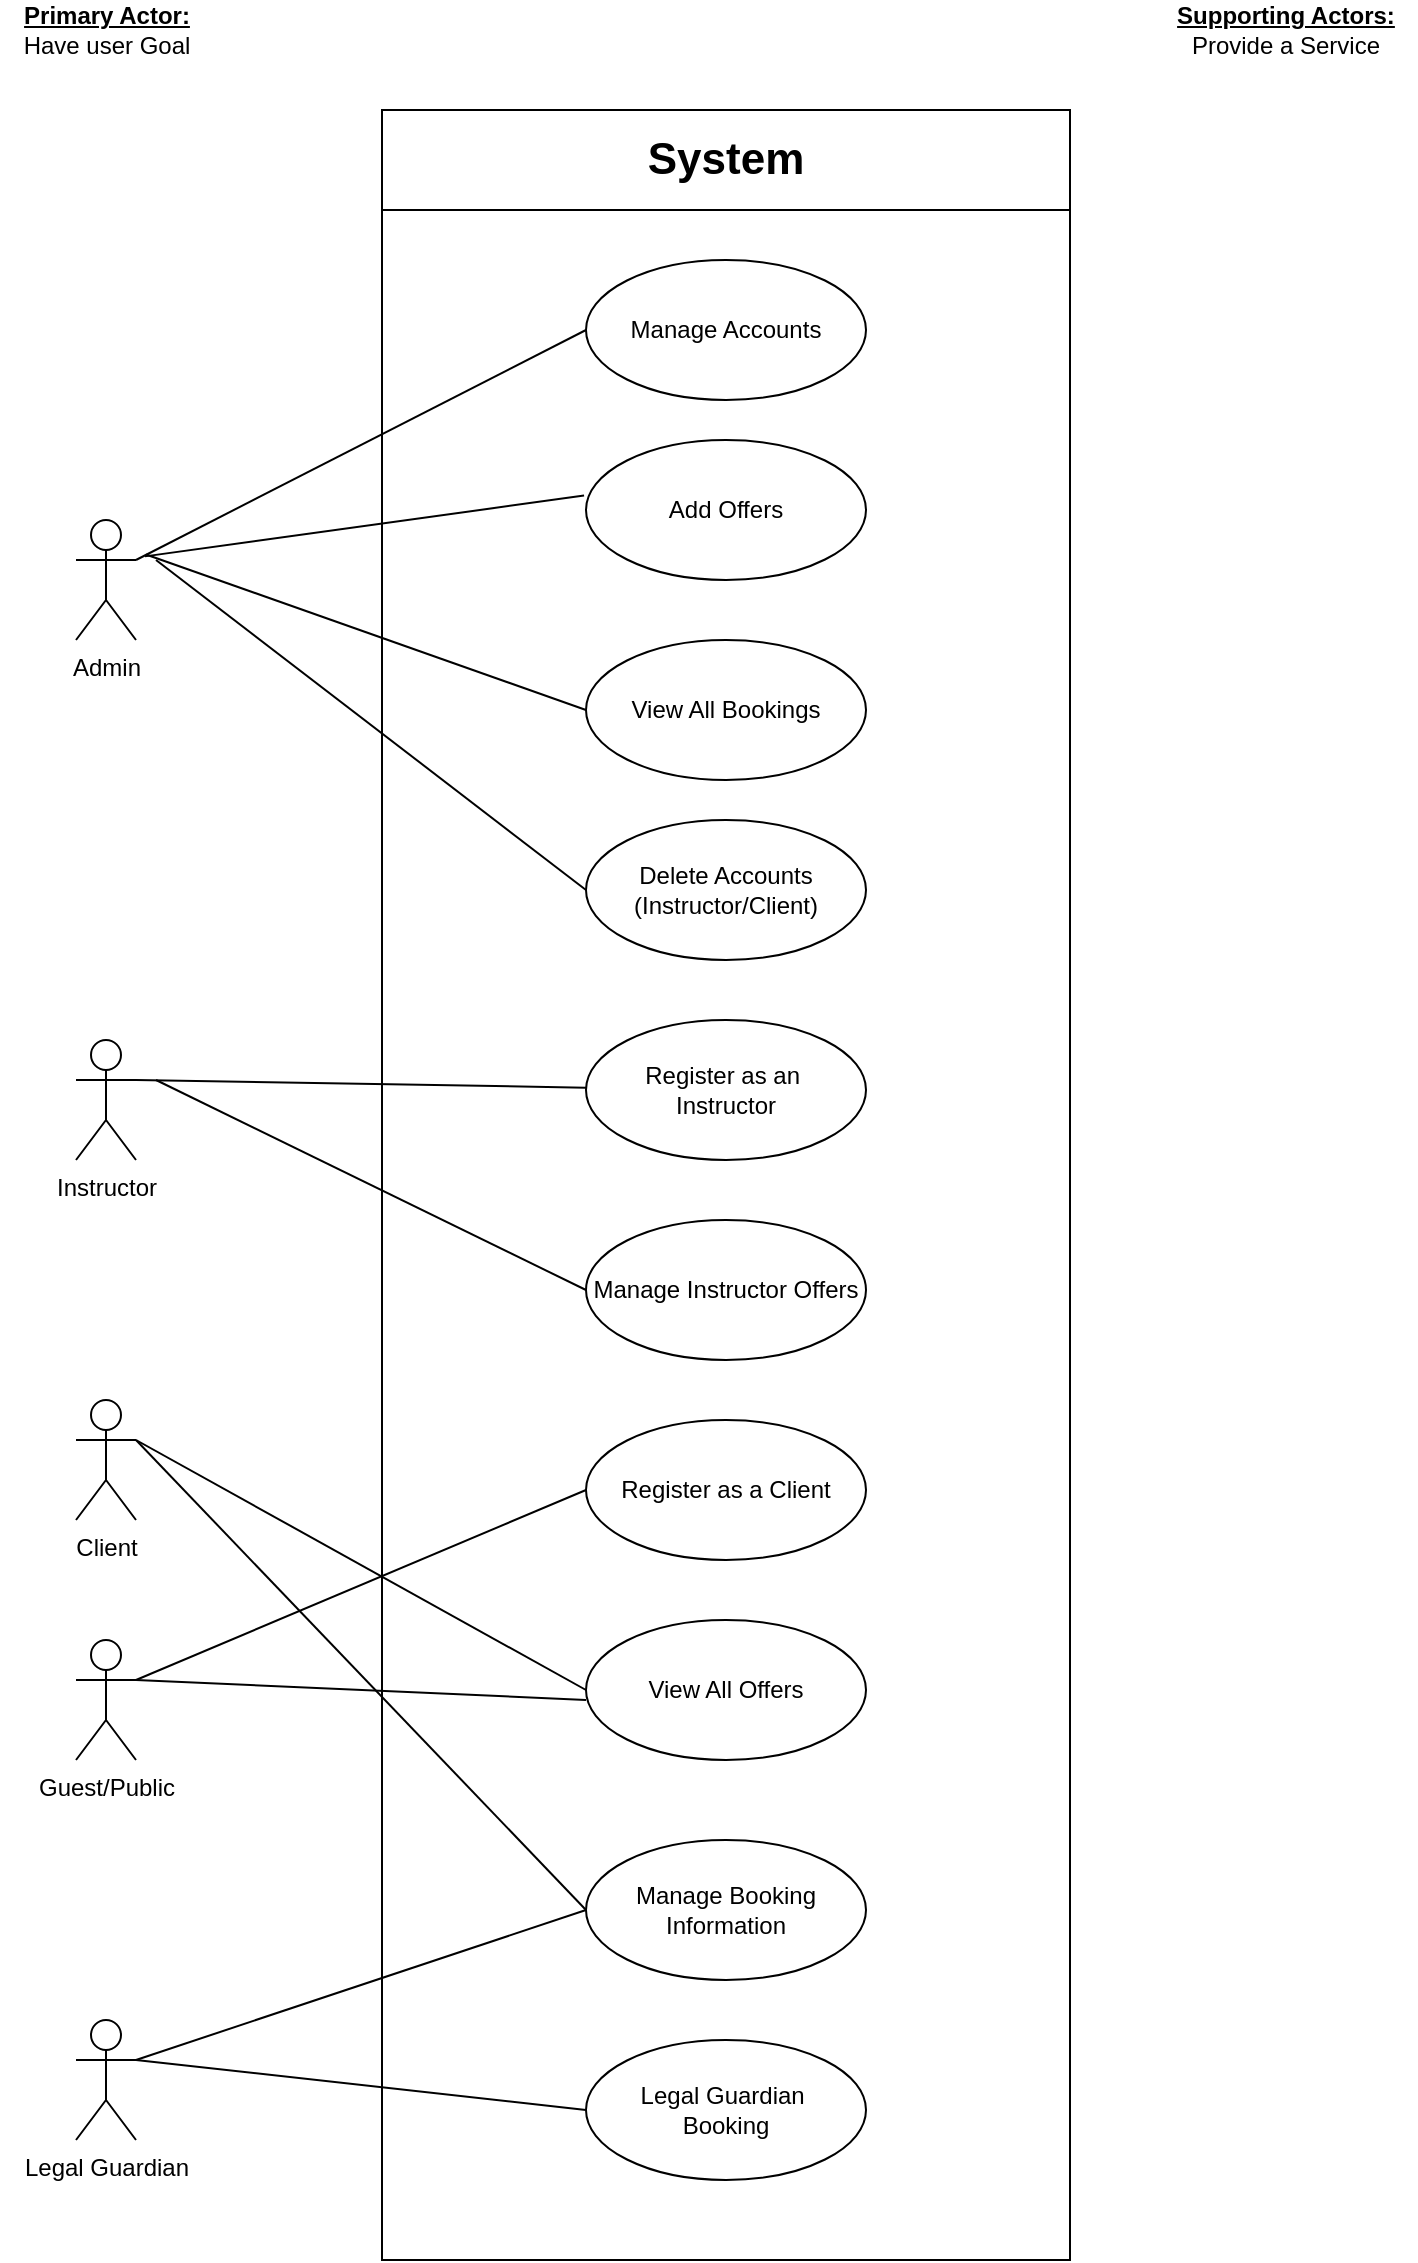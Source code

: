 <mxfile version="24.7.17">
  <diagram id="C5RBs43oDa-KdzZeNtuy" name="Page-1">
    <mxGraphModel dx="1577" dy="848" grid="1" gridSize="10" guides="1" tooltips="1" connect="1" arrows="1" fold="1" page="1" pageScale="1" pageWidth="1400" pageHeight="1000" math="0" shadow="0">
      <root>
        <mxCell id="WIyWlLk6GJQsqaUBKTNV-0" />
        <mxCell id="WIyWlLk6GJQsqaUBKTNV-1" parent="WIyWlLk6GJQsqaUBKTNV-0" />
        <mxCell id="mQmrwtkZe6jk-D40ziMX-0" value="&lt;font style=&quot;font-size: 22px;&quot;&gt;System&lt;/font&gt;" style="swimlane;whiteSpace=wrap;html=1;startSize=50;" vertex="1" parent="WIyWlLk6GJQsqaUBKTNV-1">
          <mxGeometry x="523" y="155" width="344" height="1075" as="geometry" />
        </mxCell>
        <mxCell id="mQmrwtkZe6jk-D40ziMX-4" value="Manage Accounts" style="ellipse;whiteSpace=wrap;html=1;" vertex="1" parent="mQmrwtkZe6jk-D40ziMX-0">
          <mxGeometry x="102" y="75" width="140" height="70" as="geometry" />
        </mxCell>
        <mxCell id="mQmrwtkZe6jk-D40ziMX-5" value="Add Offers" style="ellipse;whiteSpace=wrap;html=1;" vertex="1" parent="mQmrwtkZe6jk-D40ziMX-0">
          <mxGeometry x="102" y="165" width="140" height="70" as="geometry" />
        </mxCell>
        <mxCell id="mQmrwtkZe6jk-D40ziMX-7" value="View All Bookings" style="ellipse;whiteSpace=wrap;html=1;" vertex="1" parent="mQmrwtkZe6jk-D40ziMX-0">
          <mxGeometry x="102" y="265" width="140" height="70" as="geometry" />
        </mxCell>
        <mxCell id="mQmrwtkZe6jk-D40ziMX-8" value="Delete Accounts&lt;div&gt;(Instructor/Client)&lt;/div&gt;" style="ellipse;whiteSpace=wrap;html=1;" vertex="1" parent="mQmrwtkZe6jk-D40ziMX-0">
          <mxGeometry x="102" y="355" width="140" height="70" as="geometry" />
        </mxCell>
        <mxCell id="mQmrwtkZe6jk-D40ziMX-10" value="Manage Instructor Offers" style="ellipse;whiteSpace=wrap;html=1;strokeColor=default;align=center;verticalAlign=middle;fontFamily=Helvetica;fontSize=12;fontColor=default;fillColor=default;" vertex="1" parent="mQmrwtkZe6jk-D40ziMX-0">
          <mxGeometry x="102" y="555" width="140" height="70" as="geometry" />
        </mxCell>
        <mxCell id="mQmrwtkZe6jk-D40ziMX-9" value="Register as an&amp;nbsp;&lt;div&gt;Instructor&lt;/div&gt;" style="ellipse;whiteSpace=wrap;html=1;" vertex="1" parent="mQmrwtkZe6jk-D40ziMX-0">
          <mxGeometry x="102" y="455" width="140" height="70" as="geometry" />
        </mxCell>
        <mxCell id="mQmrwtkZe6jk-D40ziMX-11" value="Register as a Client" style="ellipse;whiteSpace=wrap;html=1;" vertex="1" parent="mQmrwtkZe6jk-D40ziMX-0">
          <mxGeometry x="102" y="655" width="140" height="70" as="geometry" />
        </mxCell>
        <mxCell id="mQmrwtkZe6jk-D40ziMX-22" value="" style="endArrow=none;html=1;rounded=0;entryX=-0.007;entryY=0.397;entryDx=0;entryDy=0;entryPerimeter=0;" edge="1" parent="mQmrwtkZe6jk-D40ziMX-0" target="mQmrwtkZe6jk-D40ziMX-5">
          <mxGeometry width="50" height="50" relative="1" as="geometry">
            <mxPoint x="-118.51" y="223.19" as="sourcePoint" />
            <mxPoint x="102.003" y="176.804" as="targetPoint" />
          </mxGeometry>
        </mxCell>
        <mxCell id="mQmrwtkZe6jk-D40ziMX-23" value="" style="endArrow=none;html=1;rounded=0;entryX=0;entryY=0.5;entryDx=0;entryDy=0;" edge="1" parent="mQmrwtkZe6jk-D40ziMX-0" target="mQmrwtkZe6jk-D40ziMX-7">
          <mxGeometry width="50" height="50" relative="1" as="geometry">
            <mxPoint x="-118.01" y="222.25" as="sourcePoint" />
            <mxPoint x="101.997" y="177.749" as="targetPoint" />
          </mxGeometry>
        </mxCell>
        <mxCell id="mQmrwtkZe6jk-D40ziMX-24" value="" style="endArrow=none;html=1;rounded=0;entryX=0;entryY=0.5;entryDx=0;entryDy=0;" edge="1" parent="mQmrwtkZe6jk-D40ziMX-0" target="mQmrwtkZe6jk-D40ziMX-8">
          <mxGeometry width="50" height="50" relative="1" as="geometry">
            <mxPoint x="-113" y="225" as="sourcePoint" />
            <mxPoint x="47" y="305" as="targetPoint" />
          </mxGeometry>
        </mxCell>
        <mxCell id="mQmrwtkZe6jk-D40ziMX-32" value="View All Offers" style="ellipse;whiteSpace=wrap;html=1;" vertex="1" parent="mQmrwtkZe6jk-D40ziMX-0">
          <mxGeometry x="102" y="755" width="140" height="70" as="geometry" />
        </mxCell>
        <mxCell id="mQmrwtkZe6jk-D40ziMX-35" value="Manage Booking Information" style="ellipse;whiteSpace=wrap;html=1;" vertex="1" parent="mQmrwtkZe6jk-D40ziMX-0">
          <mxGeometry x="102" y="865" width="140" height="70" as="geometry" />
        </mxCell>
        <mxCell id="mQmrwtkZe6jk-D40ziMX-36" value="Legal Guardian&amp;nbsp;&lt;div&gt;Booking&lt;/div&gt;" style="ellipse;whiteSpace=wrap;html=1;" vertex="1" parent="mQmrwtkZe6jk-D40ziMX-0">
          <mxGeometry x="102" y="965" width="140" height="70" as="geometry" />
        </mxCell>
        <mxCell id="mQmrwtkZe6jk-D40ziMX-2" value="Admin" style="shape=umlActor;verticalLabelPosition=bottom;verticalAlign=top;html=1;outlineConnect=0;" vertex="1" parent="WIyWlLk6GJQsqaUBKTNV-1">
          <mxGeometry x="370" y="360" width="30" height="60" as="geometry" />
        </mxCell>
        <mxCell id="mQmrwtkZe6jk-D40ziMX-12" value="Instructor" style="shape=umlActor;verticalLabelPosition=bottom;verticalAlign=top;html=1;outlineConnect=0;" vertex="1" parent="WIyWlLk6GJQsqaUBKTNV-1">
          <mxGeometry x="370" y="620" width="30" height="60" as="geometry" />
        </mxCell>
        <mxCell id="mQmrwtkZe6jk-D40ziMX-20" value="" style="endArrow=none;html=1;rounded=0;" edge="1" parent="WIyWlLk6GJQsqaUBKTNV-1" target="mQmrwtkZe6jk-D40ziMX-9">
          <mxGeometry width="50" height="50" relative="1" as="geometry">
            <mxPoint x="400" y="640" as="sourcePoint" />
            <mxPoint x="450" y="590" as="targetPoint" />
          </mxGeometry>
        </mxCell>
        <mxCell id="mQmrwtkZe6jk-D40ziMX-21" value="" style="endArrow=none;html=1;rounded=0;entryX=0;entryY=0.5;entryDx=0;entryDy=0;" edge="1" parent="WIyWlLk6GJQsqaUBKTNV-1" target="mQmrwtkZe6jk-D40ziMX-4">
          <mxGeometry width="50" height="50" relative="1" as="geometry">
            <mxPoint x="400" y="380" as="sourcePoint" />
            <mxPoint x="450" y="330" as="targetPoint" />
          </mxGeometry>
        </mxCell>
        <mxCell id="mQmrwtkZe6jk-D40ziMX-26" value="Client" style="shape=umlActor;verticalLabelPosition=bottom;verticalAlign=top;html=1;outlineConnect=0;" vertex="1" parent="WIyWlLk6GJQsqaUBKTNV-1">
          <mxGeometry x="370" y="800" width="30" height="60" as="geometry" />
        </mxCell>
        <mxCell id="mQmrwtkZe6jk-D40ziMX-30" value="" style="endArrow=none;html=1;rounded=0;entryX=0;entryY=0.5;entryDx=0;entryDy=0;strokeColor=default;align=center;verticalAlign=middle;fontFamily=Helvetica;fontSize=11;fontColor=default;labelBackgroundColor=default;" edge="1" parent="WIyWlLk6GJQsqaUBKTNV-1" target="mQmrwtkZe6jk-D40ziMX-10">
          <mxGeometry width="50" height="50" relative="1" as="geometry">
            <mxPoint x="410" y="640" as="sourcePoint" />
            <mxPoint x="635" y="664" as="targetPoint" />
          </mxGeometry>
        </mxCell>
        <mxCell id="mQmrwtkZe6jk-D40ziMX-31" value="" style="endArrow=none;html=1;rounded=0;strokeColor=default;align=center;verticalAlign=middle;fontFamily=Helvetica;fontSize=11;fontColor=default;labelBackgroundColor=default;entryX=0;entryY=0.5;entryDx=0;entryDy=0;" edge="1" parent="WIyWlLk6GJQsqaUBKTNV-1" target="mQmrwtkZe6jk-D40ziMX-32">
          <mxGeometry width="50" height="50" relative="1" as="geometry">
            <mxPoint x="400" y="820" as="sourcePoint" />
            <mxPoint x="620" y="840" as="targetPoint" />
          </mxGeometry>
        </mxCell>
        <mxCell id="mQmrwtkZe6jk-D40ziMX-33" value="Guest/Public" style="shape=umlActor;verticalLabelPosition=bottom;verticalAlign=top;html=1;outlineConnect=0;" vertex="1" parent="WIyWlLk6GJQsqaUBKTNV-1">
          <mxGeometry x="370" y="920" width="30" height="60" as="geometry" />
        </mxCell>
        <mxCell id="mQmrwtkZe6jk-D40ziMX-34" value="" style="endArrow=none;html=1;rounded=0;strokeColor=default;align=center;verticalAlign=middle;fontFamily=Helvetica;fontSize=11;fontColor=default;labelBackgroundColor=default;entryX=0;entryY=0.5;entryDx=0;entryDy=0;" edge="1" parent="WIyWlLk6GJQsqaUBKTNV-1" target="mQmrwtkZe6jk-D40ziMX-11">
          <mxGeometry width="50" height="50" relative="1" as="geometry">
            <mxPoint x="400" y="940" as="sourcePoint" />
            <mxPoint x="625" y="965" as="targetPoint" />
          </mxGeometry>
        </mxCell>
        <mxCell id="mQmrwtkZe6jk-D40ziMX-38" value="Legal Guardian" style="shape=umlActor;verticalLabelPosition=bottom;verticalAlign=top;html=1;outlineConnect=0;" vertex="1" parent="WIyWlLk6GJQsqaUBKTNV-1">
          <mxGeometry x="370" y="1110" width="30" height="60" as="geometry" />
        </mxCell>
        <mxCell id="mQmrwtkZe6jk-D40ziMX-39" value="" style="endArrow=none;html=1;rounded=0;strokeColor=default;align=center;verticalAlign=middle;fontFamily=Helvetica;fontSize=11;fontColor=default;labelBackgroundColor=default;entryX=0;entryY=0.5;entryDx=0;entryDy=0;" edge="1" parent="WIyWlLk6GJQsqaUBKTNV-1">
          <mxGeometry width="50" height="50" relative="1" as="geometry">
            <mxPoint x="400" y="820" as="sourcePoint" />
            <mxPoint x="625" y="1055" as="targetPoint" />
          </mxGeometry>
        </mxCell>
        <mxCell id="mQmrwtkZe6jk-D40ziMX-40" value="" style="endArrow=none;html=1;rounded=0;strokeColor=default;align=center;verticalAlign=middle;fontFamily=Helvetica;fontSize=11;fontColor=default;labelBackgroundColor=default;entryX=0;entryY=0.5;entryDx=0;entryDy=0;" edge="1" parent="WIyWlLk6GJQsqaUBKTNV-1">
          <mxGeometry width="50" height="50" relative="1" as="geometry">
            <mxPoint x="400" y="940" as="sourcePoint" />
            <mxPoint x="625" y="950" as="targetPoint" />
          </mxGeometry>
        </mxCell>
        <mxCell id="mQmrwtkZe6jk-D40ziMX-41" value="" style="endArrow=none;html=1;rounded=0;strokeColor=default;align=center;verticalAlign=middle;fontFamily=Helvetica;fontSize=11;fontColor=default;labelBackgroundColor=default;entryX=0;entryY=0.5;entryDx=0;entryDy=0;" edge="1" parent="WIyWlLk6GJQsqaUBKTNV-1" target="mQmrwtkZe6jk-D40ziMX-35">
          <mxGeometry width="50" height="50" relative="1" as="geometry">
            <mxPoint x="400" y="1130" as="sourcePoint" />
            <mxPoint x="625" y="1140" as="targetPoint" />
          </mxGeometry>
        </mxCell>
        <mxCell id="mQmrwtkZe6jk-D40ziMX-42" value="" style="endArrow=none;html=1;rounded=0;strokeColor=default;align=center;verticalAlign=middle;fontFamily=Helvetica;fontSize=11;fontColor=default;labelBackgroundColor=default;" edge="1" parent="WIyWlLk6GJQsqaUBKTNV-1">
          <mxGeometry width="50" height="50" relative="1" as="geometry">
            <mxPoint x="400" y="1130" as="sourcePoint" />
            <mxPoint x="625" y="1155" as="targetPoint" />
          </mxGeometry>
        </mxCell>
        <mxCell id="mQmrwtkZe6jk-D40ziMX-43" value="&lt;b&gt;&lt;u&gt;Primary Actor: &lt;/u&gt;&lt;/b&gt;Have user Goal" style="text;html=1;align=center;verticalAlign=middle;whiteSpace=wrap;rounded=0;" vertex="1" parent="WIyWlLk6GJQsqaUBKTNV-1">
          <mxGeometry x="332.5" y="100" width="105" height="30" as="geometry" />
        </mxCell>
        <mxCell id="mQmrwtkZe6jk-D40ziMX-44" value="&lt;u style=&quot;font-weight: bold;&quot;&gt;Supporting Actors: &lt;/u&gt;Provide a Service" style="text;html=1;align=center;verticalAlign=middle;whiteSpace=wrap;rounded=0;" vertex="1" parent="WIyWlLk6GJQsqaUBKTNV-1">
          <mxGeometry x="910" y="100" width="130" height="30" as="geometry" />
        </mxCell>
      </root>
    </mxGraphModel>
  </diagram>
</mxfile>
